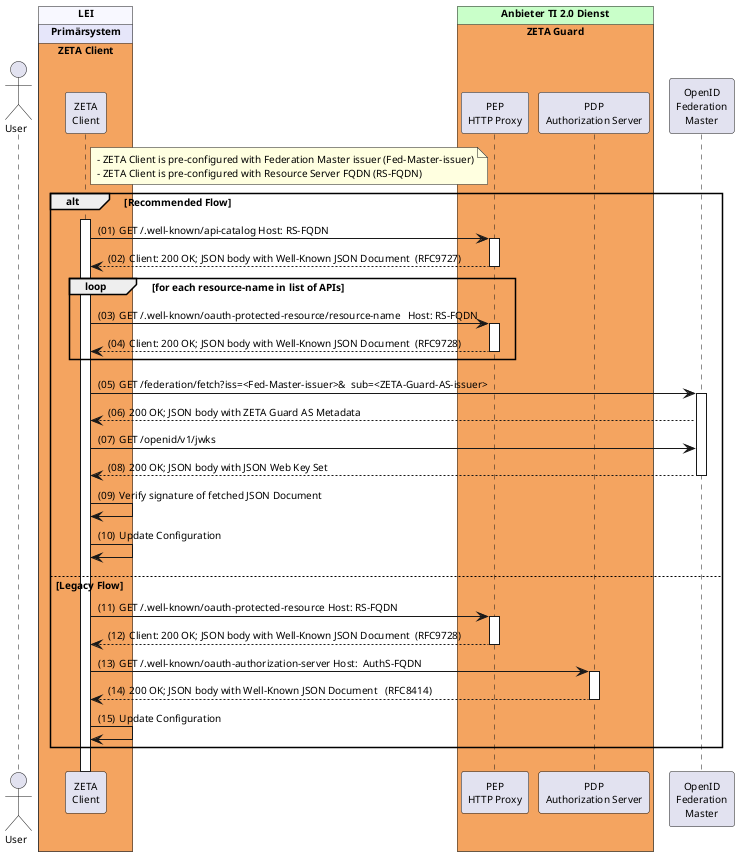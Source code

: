 @startuml "discovery-and-configuration"
autonumber "(00)"
skinparam defaultFontSize 10
skinparam defaultFontName Helvetica
skinparam DefaultMonospacedFontName Courier
skinparam lengthAdjust none
skinparam sequenceReferenceBackgroundColor White
skinparam SequenceReferenceFontSize 12
/'skinparam SequenceReferenceFontStyle bold
'/


!pragma teoz true

Actor User
box "LEI" #GhostWhite
  box "Primärsystem" #Lavender
    box "ZETA Client" #SandyBrown
      participant Client as "ZETA\nClient"
    end box
  end box
end box

box "Anbieter TI 2.0 Dienst" #TECHNOLOGY
  box "ZETA Guard" #SandyBrown
    participant HP as "PEP\nHTTP Proxy"
    participant AuthS as "PDP\nAuthorization Server" 
  end box
end box

participant FM as "OpenID\nFederation\nMaster"

note right of Client #LightYellow
  - ZETA Client is pre-configured with Federation Master issuer (Fed-Master-issuer)
  - ZETA Client is pre-configured with Resource Server FQDN (RS-FQDN)
end note

alt Recommended Flow
  Client ++
  Client -> HP++: GET /.well-known/api-catalog Host: RS-FQDN
  HP --> Client--: Client: 200 OK; JSON body with Well-Known JSON Document  (RFC9727)
  loop for each resource-name in list of APIs
    Client -> HP ++ : GET /.well-known/oauth-protected-resource/resource-name   Host: RS-FQDN
    HP --> Client--: Client: 200 OK; JSON body with Well-Known JSON Document  (RFC9728)
  end

  Client -> FM++: GET /federation/fetch?iss=<Fed-Master-issuer>&  sub=<ZETA-Guard-AS-issuer>
  FM --> Client : 200 OK; JSON body with ZETA Guard AS Metadata
  Client -> FM: GET /openid/v1/jwks
  FM --> Client--: 200 OK; JSON body with JSON Web Key Set
  Client -> Client: Verify signature of fetched JSON Document
  Client -> Client: Update Configuration

else Legacy Flow 

  Client -> HP ++ : GET /.well-known/oauth-protected-resource Host: RS-FQDN
  HP --> Client--: Client: 200 OK; JSON body with Well-Known JSON Document  (RFC9728)

  Client -> AuthS ++ : GET /.well-known/oauth-authorization-server Host:  AuthS-FQDN
  AuthS --> Client -- : 200 OK; JSON body with Well-Known JSON Document   (RFC8414)

  Client -> Client: Update Configuration
end
@enduml